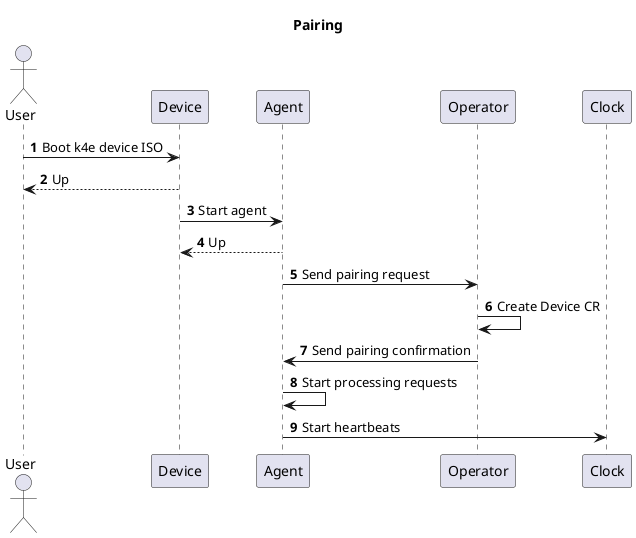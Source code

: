 @startuml
'https://plantuml.com/sequence-diagram

title Pairing

autonumber
actor User

User -> Device: Boot k4e device ISO
Device --> User: Up
Device -> Agent: Start agent
Agent --> Device: Up
Agent -> Operator: Send pairing request
Operator -> Operator: Create Device CR
Operator -> Agent: Send pairing confirmation
Agent -> Agent: Start processing requests
Agent -> Clock: Start heartbeats

@enduml